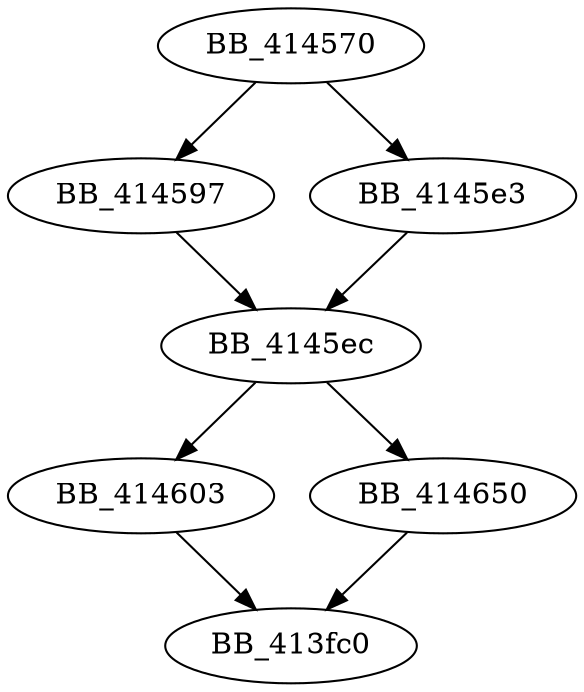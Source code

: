 DiGraph sub_414570{
BB_414570->BB_414597
BB_414570->BB_4145e3
BB_414597->BB_4145ec
BB_4145e3->BB_4145ec
BB_4145ec->BB_414603
BB_4145ec->BB_414650
BB_414603->BB_413fc0
BB_414650->BB_413fc0
}
